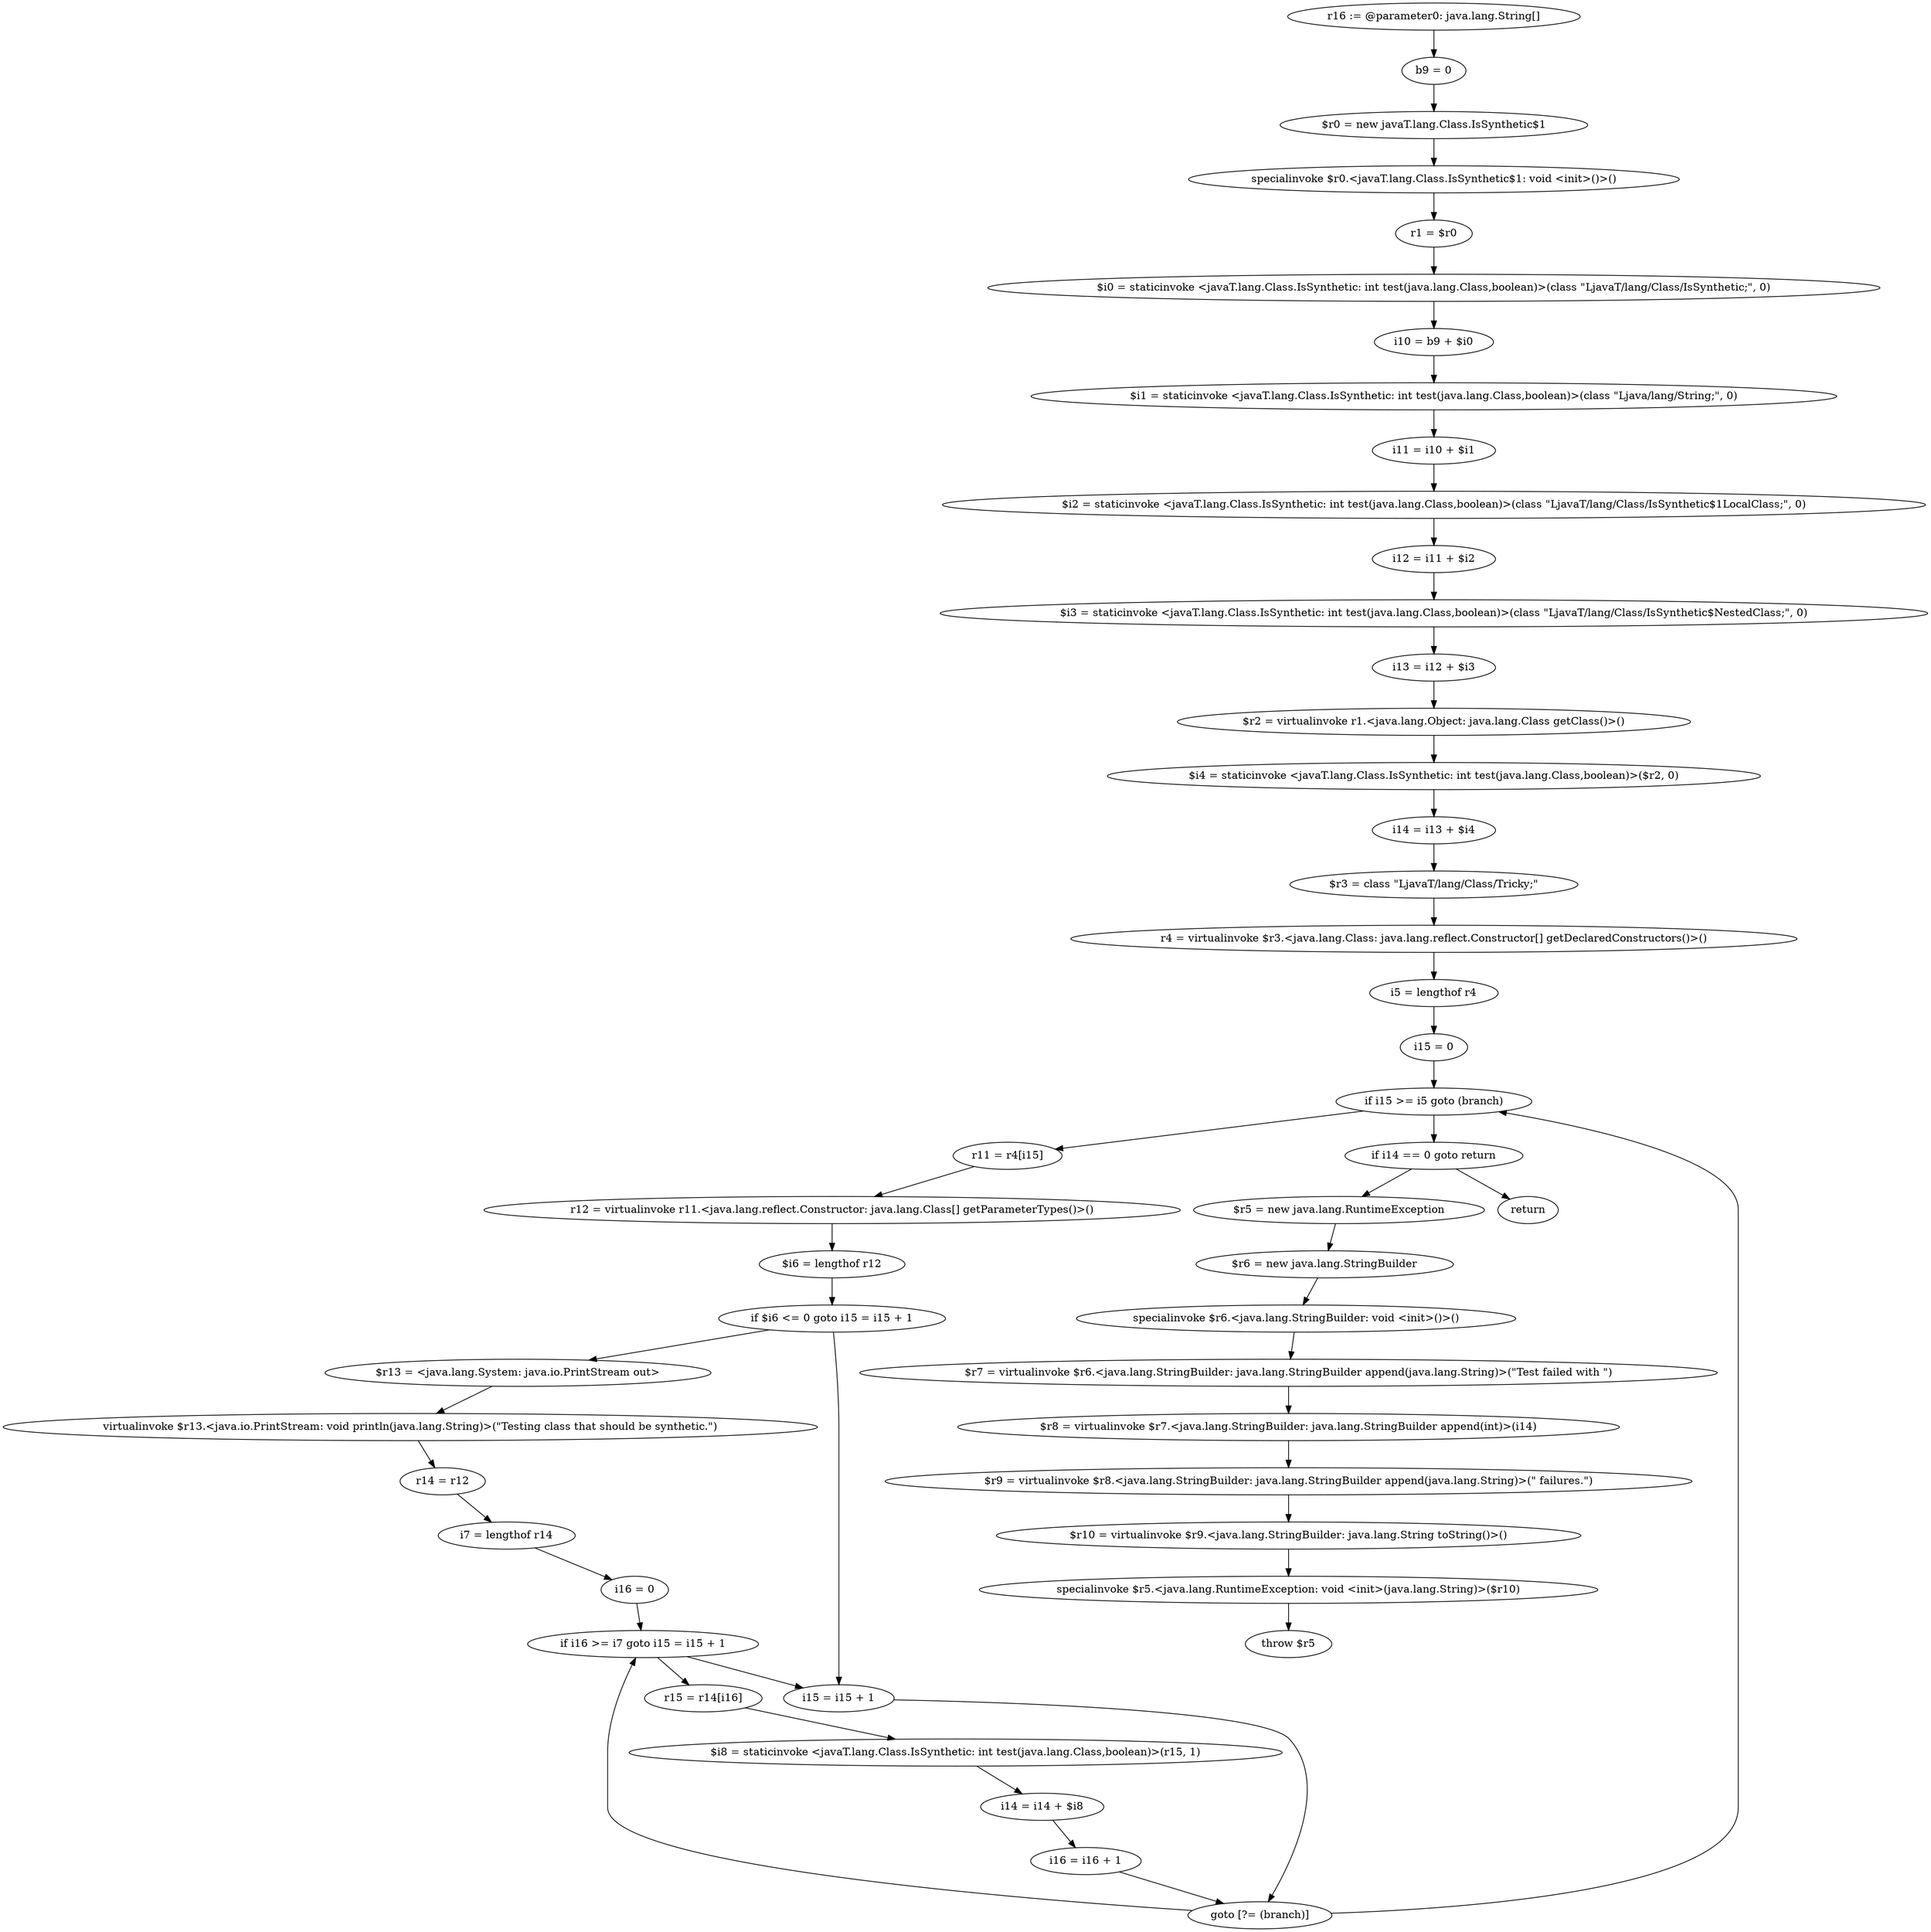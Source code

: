 digraph "unitGraph" {
    "r16 := @parameter0: java.lang.String[]"
    "b9 = 0"
    "$r0 = new javaT.lang.Class.IsSynthetic$1"
    "specialinvoke $r0.<javaT.lang.Class.IsSynthetic$1: void <init>()>()"
    "r1 = $r0"
    "$i0 = staticinvoke <javaT.lang.Class.IsSynthetic: int test(java.lang.Class,boolean)>(class \"LjavaT/lang/Class/IsSynthetic;\", 0)"
    "i10 = b9 + $i0"
    "$i1 = staticinvoke <javaT.lang.Class.IsSynthetic: int test(java.lang.Class,boolean)>(class \"Ljava/lang/String;\", 0)"
    "i11 = i10 + $i1"
    "$i2 = staticinvoke <javaT.lang.Class.IsSynthetic: int test(java.lang.Class,boolean)>(class \"LjavaT/lang/Class/IsSynthetic$1LocalClass;\", 0)"
    "i12 = i11 + $i2"
    "$i3 = staticinvoke <javaT.lang.Class.IsSynthetic: int test(java.lang.Class,boolean)>(class \"LjavaT/lang/Class/IsSynthetic$NestedClass;\", 0)"
    "i13 = i12 + $i3"
    "$r2 = virtualinvoke r1.<java.lang.Object: java.lang.Class getClass()>()"
    "$i4 = staticinvoke <javaT.lang.Class.IsSynthetic: int test(java.lang.Class,boolean)>($r2, 0)"
    "i14 = i13 + $i4"
    "$r3 = class \"LjavaT/lang/Class/Tricky;\""
    "r4 = virtualinvoke $r3.<java.lang.Class: java.lang.reflect.Constructor[] getDeclaredConstructors()>()"
    "i5 = lengthof r4"
    "i15 = 0"
    "if i15 >= i5 goto (branch)"
    "r11 = r4[i15]"
    "r12 = virtualinvoke r11.<java.lang.reflect.Constructor: java.lang.Class[] getParameterTypes()>()"
    "$i6 = lengthof r12"
    "if $i6 <= 0 goto i15 = i15 + 1"
    "$r13 = <java.lang.System: java.io.PrintStream out>"
    "virtualinvoke $r13.<java.io.PrintStream: void println(java.lang.String)>(\"Testing class that should be synthetic.\")"
    "r14 = r12"
    "i7 = lengthof r14"
    "i16 = 0"
    "if i16 >= i7 goto i15 = i15 + 1"
    "r15 = r14[i16]"
    "$i8 = staticinvoke <javaT.lang.Class.IsSynthetic: int test(java.lang.Class,boolean)>(r15, 1)"
    "i14 = i14 + $i8"
    "i16 = i16 + 1"
    "goto [?= (branch)]"
    "i15 = i15 + 1"
    "if i14 == 0 goto return"
    "$r5 = new java.lang.RuntimeException"
    "$r6 = new java.lang.StringBuilder"
    "specialinvoke $r6.<java.lang.StringBuilder: void <init>()>()"
    "$r7 = virtualinvoke $r6.<java.lang.StringBuilder: java.lang.StringBuilder append(java.lang.String)>(\"Test failed with \")"
    "$r8 = virtualinvoke $r7.<java.lang.StringBuilder: java.lang.StringBuilder append(int)>(i14)"
    "$r9 = virtualinvoke $r8.<java.lang.StringBuilder: java.lang.StringBuilder append(java.lang.String)>(\" failures.\")"
    "$r10 = virtualinvoke $r9.<java.lang.StringBuilder: java.lang.String toString()>()"
    "specialinvoke $r5.<java.lang.RuntimeException: void <init>(java.lang.String)>($r10)"
    "throw $r5"
    "return"
    "r16 := @parameter0: java.lang.String[]"->"b9 = 0";
    "b9 = 0"->"$r0 = new javaT.lang.Class.IsSynthetic$1";
    "$r0 = new javaT.lang.Class.IsSynthetic$1"->"specialinvoke $r0.<javaT.lang.Class.IsSynthetic$1: void <init>()>()";
    "specialinvoke $r0.<javaT.lang.Class.IsSynthetic$1: void <init>()>()"->"r1 = $r0";
    "r1 = $r0"->"$i0 = staticinvoke <javaT.lang.Class.IsSynthetic: int test(java.lang.Class,boolean)>(class \"LjavaT/lang/Class/IsSynthetic;\", 0)";
    "$i0 = staticinvoke <javaT.lang.Class.IsSynthetic: int test(java.lang.Class,boolean)>(class \"LjavaT/lang/Class/IsSynthetic;\", 0)"->"i10 = b9 + $i0";
    "i10 = b9 + $i0"->"$i1 = staticinvoke <javaT.lang.Class.IsSynthetic: int test(java.lang.Class,boolean)>(class \"Ljava/lang/String;\", 0)";
    "$i1 = staticinvoke <javaT.lang.Class.IsSynthetic: int test(java.lang.Class,boolean)>(class \"Ljava/lang/String;\", 0)"->"i11 = i10 + $i1";
    "i11 = i10 + $i1"->"$i2 = staticinvoke <javaT.lang.Class.IsSynthetic: int test(java.lang.Class,boolean)>(class \"LjavaT/lang/Class/IsSynthetic$1LocalClass;\", 0)";
    "$i2 = staticinvoke <javaT.lang.Class.IsSynthetic: int test(java.lang.Class,boolean)>(class \"LjavaT/lang/Class/IsSynthetic$1LocalClass;\", 0)"->"i12 = i11 + $i2";
    "i12 = i11 + $i2"->"$i3 = staticinvoke <javaT.lang.Class.IsSynthetic: int test(java.lang.Class,boolean)>(class \"LjavaT/lang/Class/IsSynthetic$NestedClass;\", 0)";
    "$i3 = staticinvoke <javaT.lang.Class.IsSynthetic: int test(java.lang.Class,boolean)>(class \"LjavaT/lang/Class/IsSynthetic$NestedClass;\", 0)"->"i13 = i12 + $i3";
    "i13 = i12 + $i3"->"$r2 = virtualinvoke r1.<java.lang.Object: java.lang.Class getClass()>()";
    "$r2 = virtualinvoke r1.<java.lang.Object: java.lang.Class getClass()>()"->"$i4 = staticinvoke <javaT.lang.Class.IsSynthetic: int test(java.lang.Class,boolean)>($r2, 0)";
    "$i4 = staticinvoke <javaT.lang.Class.IsSynthetic: int test(java.lang.Class,boolean)>($r2, 0)"->"i14 = i13 + $i4";
    "i14 = i13 + $i4"->"$r3 = class \"LjavaT/lang/Class/Tricky;\"";
    "$r3 = class \"LjavaT/lang/Class/Tricky;\""->"r4 = virtualinvoke $r3.<java.lang.Class: java.lang.reflect.Constructor[] getDeclaredConstructors()>()";
    "r4 = virtualinvoke $r3.<java.lang.Class: java.lang.reflect.Constructor[] getDeclaredConstructors()>()"->"i5 = lengthof r4";
    "i5 = lengthof r4"->"i15 = 0";
    "i15 = 0"->"if i15 >= i5 goto (branch)";
    "if i15 >= i5 goto (branch)"->"r11 = r4[i15]";
    "if i15 >= i5 goto (branch)"->"if i14 == 0 goto return";
    "r11 = r4[i15]"->"r12 = virtualinvoke r11.<java.lang.reflect.Constructor: java.lang.Class[] getParameterTypes()>()";
    "r12 = virtualinvoke r11.<java.lang.reflect.Constructor: java.lang.Class[] getParameterTypes()>()"->"$i6 = lengthof r12";
    "$i6 = lengthof r12"->"if $i6 <= 0 goto i15 = i15 + 1";
    "if $i6 <= 0 goto i15 = i15 + 1"->"$r13 = <java.lang.System: java.io.PrintStream out>";
    "if $i6 <= 0 goto i15 = i15 + 1"->"i15 = i15 + 1";
    "$r13 = <java.lang.System: java.io.PrintStream out>"->"virtualinvoke $r13.<java.io.PrintStream: void println(java.lang.String)>(\"Testing class that should be synthetic.\")";
    "virtualinvoke $r13.<java.io.PrintStream: void println(java.lang.String)>(\"Testing class that should be synthetic.\")"->"r14 = r12";
    "r14 = r12"->"i7 = lengthof r14";
    "i7 = lengthof r14"->"i16 = 0";
    "i16 = 0"->"if i16 >= i7 goto i15 = i15 + 1";
    "if i16 >= i7 goto i15 = i15 + 1"->"r15 = r14[i16]";
    "if i16 >= i7 goto i15 = i15 + 1"->"i15 = i15 + 1";
    "r15 = r14[i16]"->"$i8 = staticinvoke <javaT.lang.Class.IsSynthetic: int test(java.lang.Class,boolean)>(r15, 1)";
    "$i8 = staticinvoke <javaT.lang.Class.IsSynthetic: int test(java.lang.Class,boolean)>(r15, 1)"->"i14 = i14 + $i8";
    "i14 = i14 + $i8"->"i16 = i16 + 1";
    "i16 = i16 + 1"->"goto [?= (branch)]";
    "goto [?= (branch)]"->"if i16 >= i7 goto i15 = i15 + 1";
    "i15 = i15 + 1"->"goto [?= (branch)]";
    "goto [?= (branch)]"->"if i15 >= i5 goto (branch)";
    "if i14 == 0 goto return"->"$r5 = new java.lang.RuntimeException";
    "if i14 == 0 goto return"->"return";
    "$r5 = new java.lang.RuntimeException"->"$r6 = new java.lang.StringBuilder";
    "$r6 = new java.lang.StringBuilder"->"specialinvoke $r6.<java.lang.StringBuilder: void <init>()>()";
    "specialinvoke $r6.<java.lang.StringBuilder: void <init>()>()"->"$r7 = virtualinvoke $r6.<java.lang.StringBuilder: java.lang.StringBuilder append(java.lang.String)>(\"Test failed with \")";
    "$r7 = virtualinvoke $r6.<java.lang.StringBuilder: java.lang.StringBuilder append(java.lang.String)>(\"Test failed with \")"->"$r8 = virtualinvoke $r7.<java.lang.StringBuilder: java.lang.StringBuilder append(int)>(i14)";
    "$r8 = virtualinvoke $r7.<java.lang.StringBuilder: java.lang.StringBuilder append(int)>(i14)"->"$r9 = virtualinvoke $r8.<java.lang.StringBuilder: java.lang.StringBuilder append(java.lang.String)>(\" failures.\")";
    "$r9 = virtualinvoke $r8.<java.lang.StringBuilder: java.lang.StringBuilder append(java.lang.String)>(\" failures.\")"->"$r10 = virtualinvoke $r9.<java.lang.StringBuilder: java.lang.String toString()>()";
    "$r10 = virtualinvoke $r9.<java.lang.StringBuilder: java.lang.String toString()>()"->"specialinvoke $r5.<java.lang.RuntimeException: void <init>(java.lang.String)>($r10)";
    "specialinvoke $r5.<java.lang.RuntimeException: void <init>(java.lang.String)>($r10)"->"throw $r5";
}
